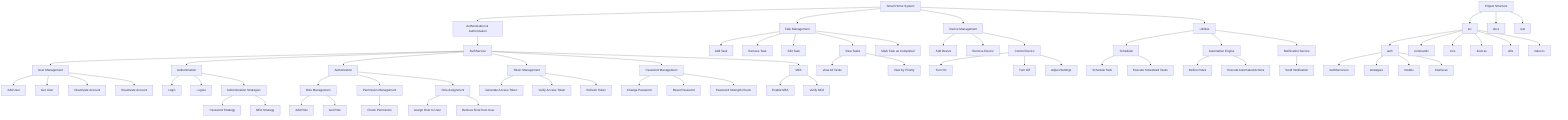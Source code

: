 graph TD
    A[Smart Home System] --> B[Authentication & Authorization]
    A --> C[Task Management]
    A --> D[Device Management]
    A --> E[Utilities]

    B --> BA[AuthService]
    BA --> BA1[User Management]
    BA --> BA2[Authentication]
    BA --> BA3[Authorization]
    BA --> BA4[Token Management]
    BA --> BA5[Password Management]
    BA --> BA6[MFA]

    BA1 --> BA1A[Add User]
    BA1 --> BA1B[Get User]
    BA1 --> BA1C[Deactivate Account]
    BA1 --> BA1D[Reactivate Account]

    BA2 --> BA2A[Login]
    BA2 --> BA2B[Logout]
    BA2 --> BA2C[Authentication Strategies]

    BA3 --> BA3A[Role Management]
    BA3 --> BA3B[Permission Management]
    BA3 --> BA3C[Role Assignment]

    BA4 --> BA4A[Generate Access Token]
    BA4 --> BA4B[Verify Access Token]
    BA4 --> BA4C[Refresh Token]

    BA5 --> BA5A[Change Password]
    BA5 --> BA5B[Reset Password]
    BA5 --> BA5C[Password Strength Check]

    BA6 --> BA6A[Enable MFA]
    BA6 --> BA6B[Verify MFA]

    BA2C --> BA2C1[Password Strategy]
    BA2C --> BA2C2[MFA Strategy]

    BA3A --> BA3A1[Add Role]
    BA3A --> BA3A2[Get Role]

    BA3B --> BA3B1[Check Permission]

    BA3C --> BA3C1[Assign Role to User]
    BA3C --> BA3C2[Remove Role from User]

    C --> C1[Add Task]
    C --> C2[Remove Task]
    C --> C3[Edit Task]
    C --> C4[View Tasks]
    C --> C5[Mark Task as Completed]

    D --> D1[Add Device]
    D --> D2[Remove Device]
    D --> D3[Control Device]

    E --> E1[Scheduler]
    E --> E2[Automation Engine]
    E --> E3[Notification Service]

    C4 --> C4a[View All Tasks]
    C4 --> C4b[View by Priority]

    D3 --> D3a[Turn On]
    D3 --> D3b[Turn Off]
    D3 --> D3c[Adjust Settings]

    E1 --> E1a[Schedule Task]
    E1 --> E1b[Execute Scheduled Tasks]

    E2 --> E2a[Define Rules]
    E2 --> E2b[Execute Automated Actions]

    E3 --> E3a[Send Notification]

    F[Project Structure]
    F --> F1[src]
    F1 --> F1A[auth]
    F1A --> F1A1[AuthService.ts]
    F1A --> F1A2[strategies]
    F1A --> F1A3[models]
    F1A --> F1A4[interfaces]
    F1 --> F1B[commands]
    F1 --> F1C[core]
    F1 --> F1D[devices]
    F1 --> F1E[utils]
    F1 --> F1F[index.ts]
    F --> F2[docs]
    F --> F3[test]
